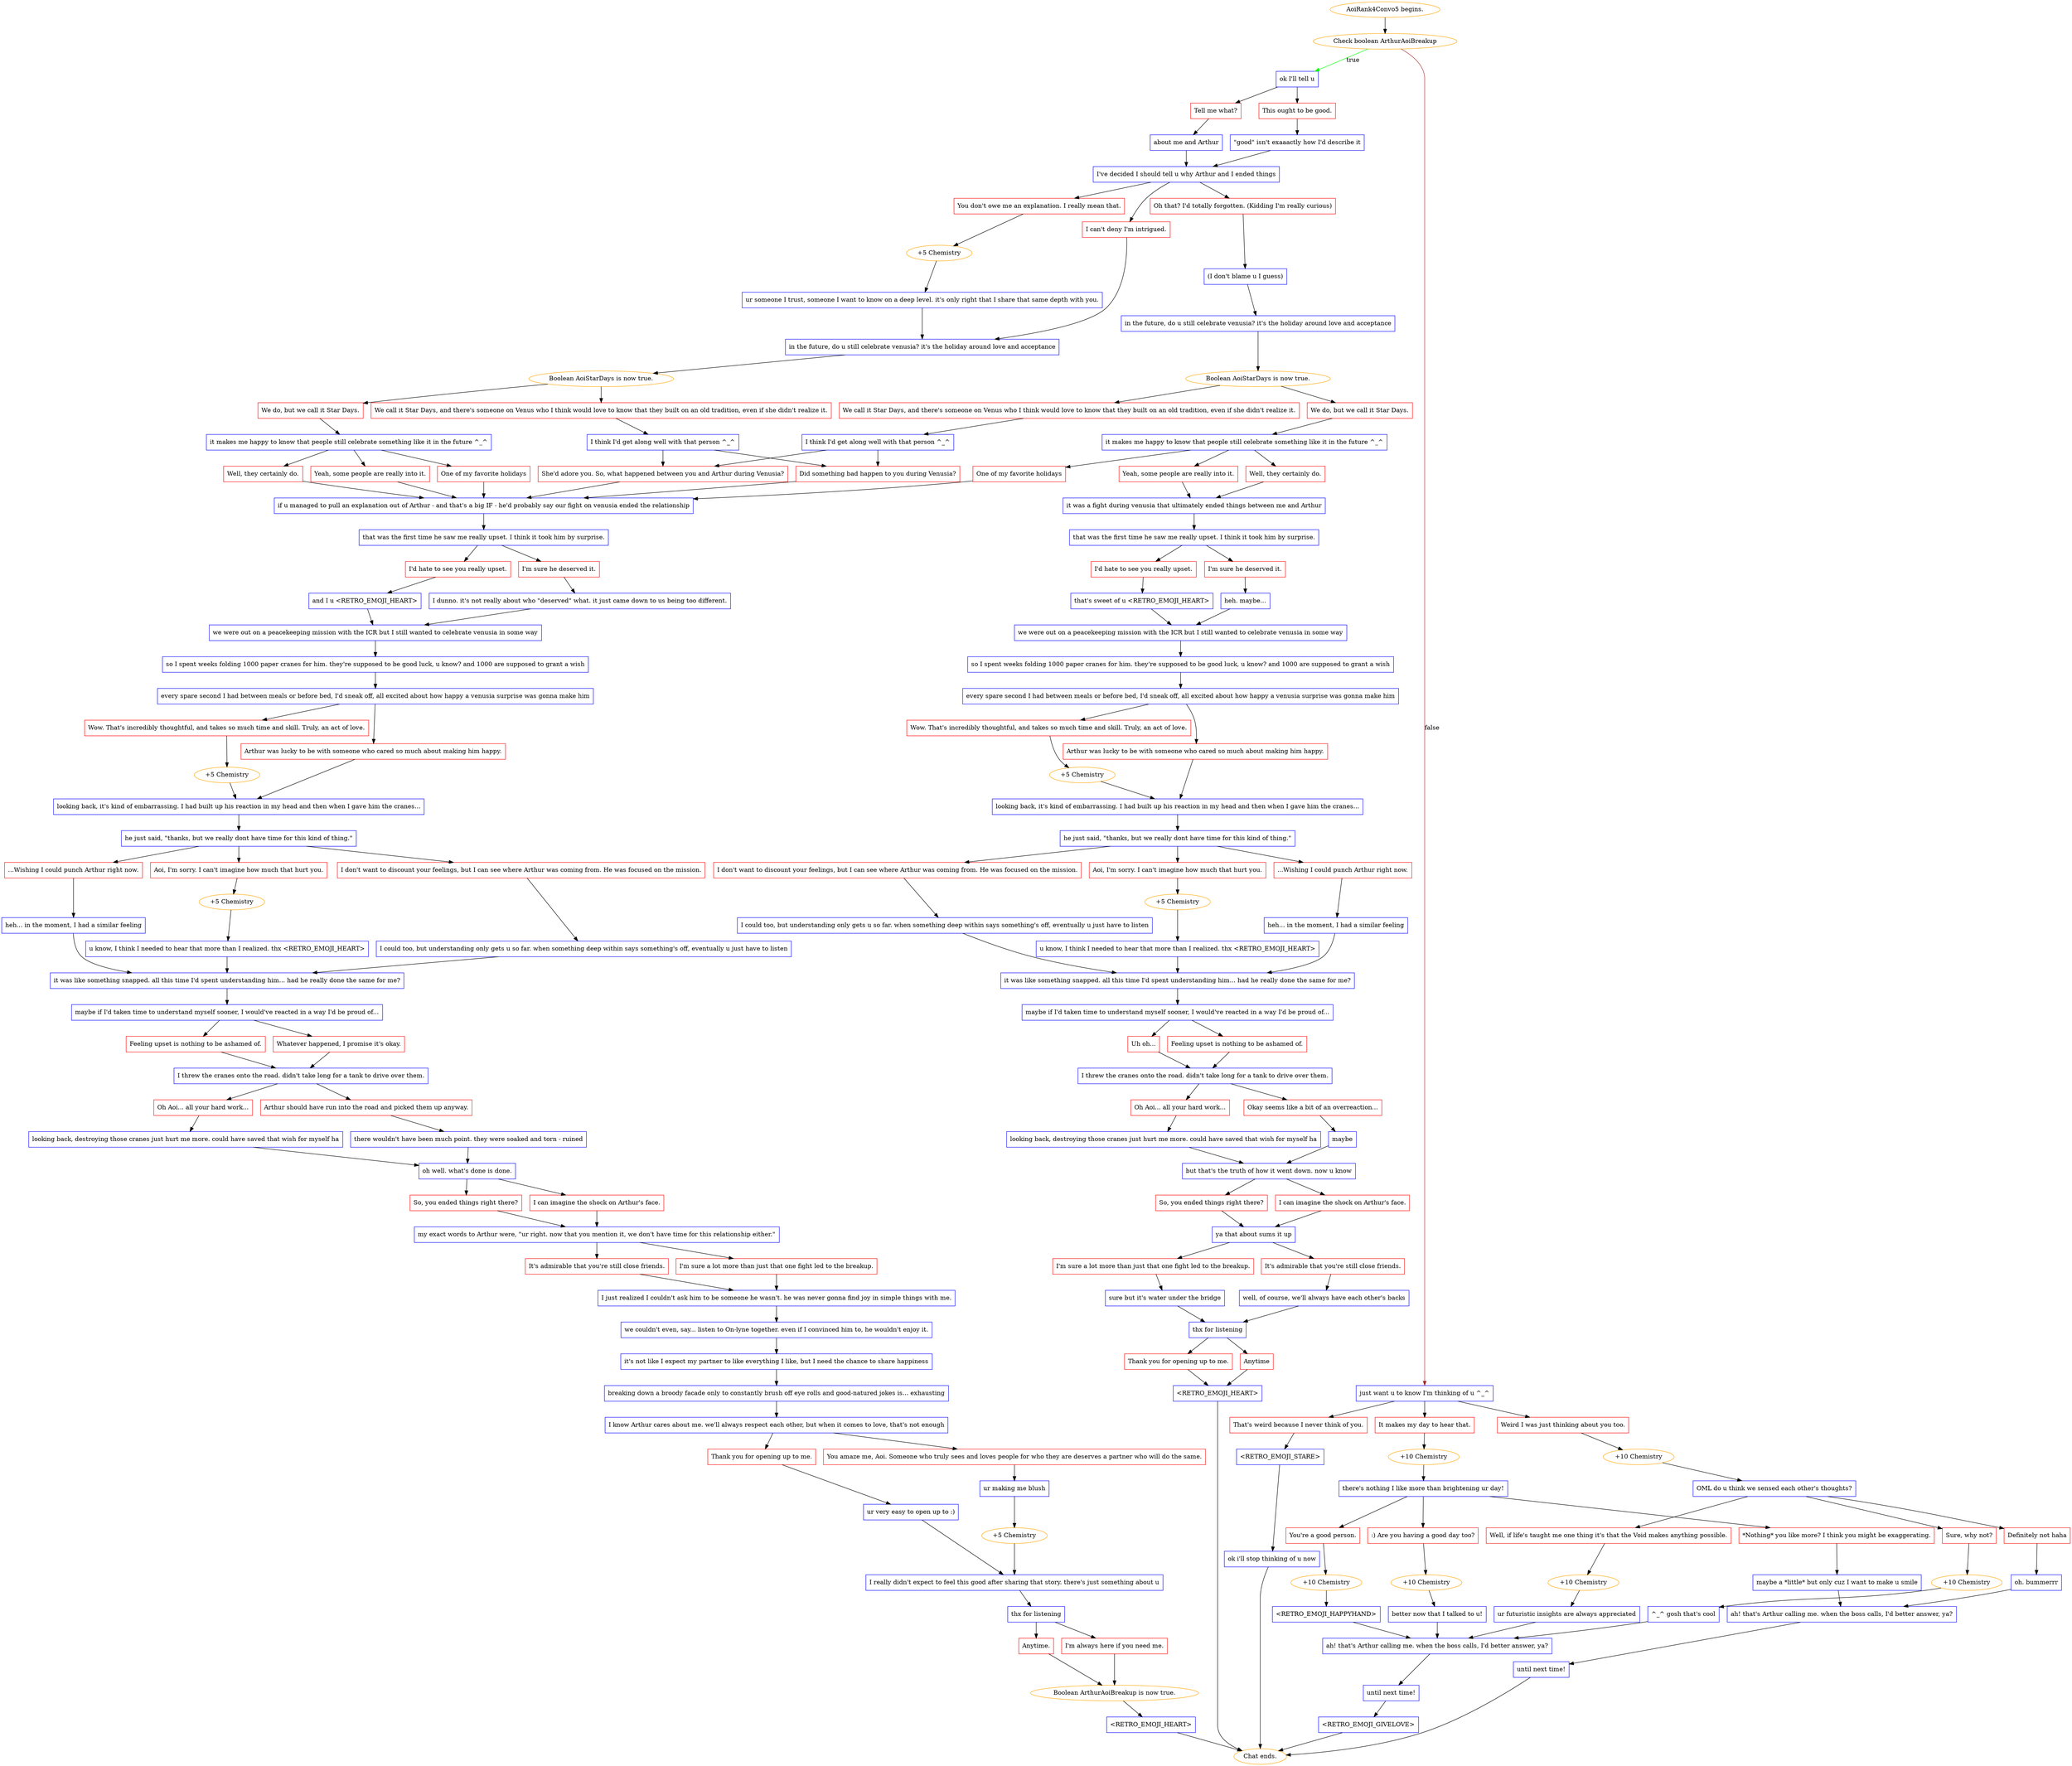 digraph {
	"AoiRank4Convo5 begins." [color=orange];
		"AoiRank4Convo5 begins." -> 2662;
	2662 [label="Check boolean ArthurAoiBreakup",color=orange];
		2662 -> 2663 [label=true,color=green];
		2662 -> 2791 [label=false,color=brown];
	2663 [label="ok I'll tell u",shape=box,color=blue];
		2663 -> 2665;
		2663 -> 2666;
	2791 [label="just want u to know I'm thinking of u ^_^",shape=box,color=blue];
		2791 -> 2794;
		2791 -> 2793;
		2791 -> 2792;
	2665 [label="Tell me what?",shape=box,color=red];
		2665 -> 2664;
	2666 [label="This ought to be good.",shape=box,color=red];
		2666 -> 2667;
	2794 [label="It makes my day to hear that.",shape=box,color=red];
		2794 -> 2801;
	2793 [label="Weird I was just thinking about you too.",shape=box,color=red];
		2793 -> 2798;
	2792 [label="That's weird because I never think of you.",shape=box,color=red];
		2792 -> 2795;
	2664 [label="about me and Arthur",shape=box,color=blue];
		2664 -> 2668;
	2667 [label="\"good\" isn't exaaactly how I'd describe it",shape=box,color=blue];
		2667 -> 2668;
	2801 [label="+10 Chemistry",color=orange];
		2801 -> 2800;
	2798 [label="+10 Chemistry",color=orange];
		2798 -> 2799;
	2795 [label="<RETRO_EMOJI_STARE>",shape=box,color=blue];
		2795 -> 2796;
	2668 [label="I've decided I should tell u why Arthur and I ended things",shape=box,color=blue];
		2668 -> 2669;
		2668 -> 2670;
		2668 -> 2674;
	2800 [label="there's nothing I like more than brightening ur day!",shape=box,color=blue];
		2800 -> 2812;
		2800 -> 2810;
		2800 -> 2817;
	2799 [label="OML do u think we sensed each other's thoughts?",shape=box,color=blue];
		2799 -> 2802;
		2799 -> 2803;
		2799 -> 2804;
	2796 [label="ok i'll stop thinking of u now",shape=box,color=blue];
		2796 -> "Chat ends.";
	2669 [label="You don't owe me an explanation. I really mean that.",shape=box,color=red];
		2669 -> 2671;
	2670 [label="I can't deny I'm intrigued.",shape=box,color=red];
		2670 -> 2673;
	2674 [label="Oh that? I'd totally forgotten. (Kidding I'm really curious)",shape=box,color=red];
		2674 -> 2675;
	2812 [label="You're a good person.",shape=box,color=red];
		2812 -> 2809;
	2810 [label=":) Are you having a good day too?",shape=box,color=red];
		2810 -> 2813;
	2817 [label="*Nothing* you like more? I think you might be exaggerating.",shape=box,color=red];
		2817 -> 2816;
	2802 [label="Definitely not haha",shape=box,color=red];
		2802 -> 2815;
	2803 [label="Well, if life's taught me one thing it's that the Void makes anything possible.",shape=box,color=red];
		2803 -> 2805;
	2804 [label="Sure, why not?",shape=box,color=red];
		2804 -> 2807;
	"Chat ends." [color=orange];
	2671 [label="+5 Chemistry",color=orange];
		2671 -> 2672;
	2673 [label="in the future, do u still celebrate venusia? it's the holiday around love and acceptance",shape=box,color=blue];
		2673 -> "/EE/Types/Engine/SetBooleanDialogueNode:AoiStarDays:2679:2680";
	2675 [label="(I don't blame u I guess)",shape=box,color=blue];
		2675 -> 2676;
	2809 [label="+10 Chemistry",color=orange];
		2809 -> 2811;
	2813 [label="+10 Chemistry",color=orange];
		2813 -> 2814;
	2816 [label="maybe a *little* but only cuz I want to make u smile",shape=box,color=blue];
		2816 -> 2824;
	2815 [label="oh. bummerrr",shape=box,color=blue];
		2815 -> 2824;
	2805 [label="+10 Chemistry",color=orange];
		2805 -> 2806;
	2807 [label="+10 Chemistry",color=orange];
		2807 -> 2808;
	2672 [label="ur someone I trust, someone I want to know on a deep level. it's only right that I share that same depth with you.",shape=box,color=blue];
		2672 -> 2673;
	"/EE/Types/Engine/SetBooleanDialogueNode:AoiStarDays:2679:2680" [label="Boolean AoiStarDays is now true.",color=orange];
		"/EE/Types/Engine/SetBooleanDialogueNode:AoiStarDays:2679:2680" -> 2679;
		"/EE/Types/Engine/SetBooleanDialogueNode:AoiStarDays:2679:2680" -> 2680;
	2676 [label="in the future, do u still celebrate venusia? it's the holiday around love and acceptance",shape=box,color=blue];
		2676 -> "/EE/Types/Engine/SetBooleanDialogueNode:AoiStarDays:2682:2681";
	2811 [label="<RETRO_EMOJI_HAPPYHAND>",shape=box,color=blue];
		2811 -> 2818;
	2814 [label="better now that I talked to u!",shape=box,color=blue];
		2814 -> 2818;
	2824 [label="ah! that's Arthur calling me. when the boss calls, I'd better answer, ya?",shape=box,color=blue];
		2824 -> 2822;
	2806 [label="ur futuristic insights are always appreciated",shape=box,color=blue];
		2806 -> 2818;
	2808 [label="^_^ gosh that's cool",shape=box,color=blue];
		2808 -> 2818;
	2679 [label="We do, but we call it Star Days.",shape=box,color=red];
		2679 -> 2683;
	2680 [label="We call it Star Days, and there's someone on Venus who I think would love to know that they built on an old tradition, even if she didn't realize it.",shape=box,color=red];
		2680 -> 2684;
	"/EE/Types/Engine/SetBooleanDialogueNode:AoiStarDays:2682:2681" [label="Boolean AoiStarDays is now true.",color=orange];
		"/EE/Types/Engine/SetBooleanDialogueNode:AoiStarDays:2682:2681" -> 2682;
		"/EE/Types/Engine/SetBooleanDialogueNode:AoiStarDays:2682:2681" -> 2681;
	2818 [label="ah! that's Arthur calling me. when the boss calls, I'd better answer, ya?",shape=box,color=blue];
		2818 -> 2819;
	2822 [label="until next time!",shape=box,color=blue];
		2822 -> "Chat ends.";
	2683 [label="it makes me happy to know that people still celebrate something like it in the future ^_^",shape=box,color=blue];
		2683 -> 2687;
		2683 -> 2688;
		2683 -> 2689;
	2684 [label="I think I'd get along well with that person ^_^",shape=box,color=blue];
		2684 -> 2690;
		2684 -> 2691;
	2682 [label="We do, but we call it Star Days.",shape=box,color=red];
		2682 -> 2686;
	2681 [label="We call it Star Days, and there's someone on Venus who I think would love to know that they built on an old tradition, even if she didn't realize it.",shape=box,color=red];
		2681 -> 2685;
	2819 [label="until next time!",shape=box,color=blue];
		2819 -> 2820;
	2687 [label="Well, they certainly do.",shape=box,color=red];
		2687 -> 2695;
	2688 [label="Yeah, some people are really into it.",shape=box,color=red];
		2688 -> 2695;
	2689 [label="One of my favorite holidays",shape=box,color=red];
		2689 -> 2695;
	2690 [label="She'd adore you. So, what happened between you and Arthur during Venusia?",shape=box,color=red];
		2690 -> 2695;
	2691 [label="Did something bad happen to you during Venusia?",shape=box,color=red];
		2691 -> 2695;
	2686 [label="it makes me happy to know that people still celebrate something like it in the future ^_^",shape=box,color=blue];
		2686 -> 2694;
		2686 -> 2693;
		2686 -> 2692;
	2685 [label="I think I'd get along well with that person ^_^",shape=box,color=blue];
		2685 -> 2690;
		2685 -> 2691;
	2820 [label="<RETRO_EMOJI_GIVELOVE>",shape=box,color=blue];
		2820 -> "Chat ends.";
	2695 [label="if u managed to pull an explanation out of Arthur - and that's a big IF - he'd probably say our fight on venusia ended the relationship",shape=box,color=blue];
		2695 -> 2697;
	2694 [label="One of my favorite holidays",shape=box,color=red];
		2694 -> 2695;
	2693 [label="Yeah, some people are really into it.",shape=box,color=red];
		2693 -> 2696;
	2692 [label="Well, they certainly do.",shape=box,color=red];
		2692 -> 2696;
	2697 [label="that was the first time he saw me really upset. I think it took him by surprise.",shape=box,color=blue];
		2697 -> 2699;
		2697 -> 2700;
	2696 [label="it was a fight during venusia that ultimately ended things between me and Arthur",shape=box,color=blue];
		2696 -> 2698;
	2699 [label="I'd hate to see you really upset.",shape=box,color=red];
		2699 -> 2708;
	2700 [label="I'm sure he deserved it.",shape=box,color=red];
		2700 -> 2707;
	2698 [label="that was the first time he saw me really upset. I think it took him by surprise.",shape=box,color=blue];
		2698 -> 2702;
		2698 -> 2701;
	2708 [label="and I u <RETRO_EMOJI_HEART>",shape=box,color=blue];
		2708 -> 2709;
	2707 [label="I dunno. it's not really about who \"deserved\" what. it just came down to us being too different.",shape=box,color=blue];
		2707 -> 2709;
	2702 [label="I'd hate to see you really upset.",shape=box,color=red];
		2702 -> 2704;
	2701 [label="I'm sure he deserved it.",shape=box,color=red];
		2701 -> 2703;
	2709 [label="we were out on a peacekeeping mission with the ICR but I still wanted to celebrate venusia in some way",shape=box,color=blue];
		2709 -> 2710;
	2704 [label="that's sweet of u <RETRO_EMOJI_HEART>",shape=box,color=blue];
		2704 -> 2705;
	2703 [label="heh. maybe...",shape=box,color=blue];
		2703 -> 2705;
	2710 [label="so I spent weeks folding 1000 paper cranes for him. they're supposed to be good luck, u know? and 1000 are supposed to grant a wish",shape=box,color=blue];
		2710 -> 2711;
	2705 [label="we were out on a peacekeeping mission with the ICR but I still wanted to celebrate venusia in some way",shape=box,color=blue];
		2705 -> 2706;
	2711 [label="every spare second I had between meals or before bed, I'd sneak off, all excited about how happy a venusia surprise was gonna make him",shape=box,color=blue];
		2711 -> 2712;
		2711 -> 2713;
	2706 [label="so I spent weeks folding 1000 paper cranes for him. they're supposed to be good luck, u know? and 1000 are supposed to grant a wish",shape=box,color=blue];
		2706 -> 2737;
	2712 [label="Wow. That's incredibly thoughtful, and takes so much time and skill. Truly, an act of love.",shape=box,color=red];
		2712 -> 2714;
	2713 [label="Arthur was lucky to be with someone who cared so much about making him happy.",shape=box,color=red];
		2713 -> 2715;
	2737 [label="every spare second I had between meals or before bed, I'd sneak off, all excited about how happy a venusia surprise was gonna make him",shape=box,color=blue];
		2737 -> 2725;
		2737 -> 2735;
	2714 [label="+5 Chemistry",color=orange];
		2714 -> 2715;
	2715 [label="looking back, it's kind of embarrassing. I had built up his reaction in my head and then when I gave him the cranes...",shape=box,color=blue];
		2715 -> 2716;
	2725 [label="Wow. That's incredibly thoughtful, and takes so much time and skill. Truly, an act of love.",shape=box,color=red];
		2725 -> 2726;
	2735 [label="Arthur was lucky to be with someone who cared so much about making him happy.",shape=box,color=red];
		2735 -> 2727;
	2716 [label="he just said, \"thanks, but we really dont have time for this kind of thing.\"",shape=box,color=blue];
		2716 -> 2719;
		2716 -> 2718;
		2716 -> 2717;
	2726 [label="+5 Chemistry",color=orange];
		2726 -> 2727;
	2727 [label="looking back, it's kind of embarrassing. I had built up his reaction in my head and then when I gave him the cranes...",shape=box,color=blue];
		2727 -> 2728;
	2719 [label="...Wishing I could punch Arthur right now.",shape=box,color=red];
		2719 -> 2722;
	2718 [label="Aoi, I'm sorry. I can't imagine how much that hurt you.",shape=box,color=red];
		2718 -> 2721;
	2717 [label="I don't want to discount your feelings, but I can see where Arthur was coming from. He was focused on the mission.",shape=box,color=red];
		2717 -> 2720;
	2728 [label="he just said, \"thanks, but we really dont have time for this kind of thing.\"",shape=box,color=blue];
		2728 -> 2738;
		2728 -> 2736;
		2728 -> 2731;
	2722 [label="heh... in the moment, I had a similar feeling",shape=box,color=blue];
		2722 -> 2724;
	2721 [label="+5 Chemistry",color=orange];
		2721 -> 2723;
	2720 [label="I could too, but understanding only gets u so far. when something deep within says something's off, eventually u just have to listen",shape=box,color=blue];
		2720 -> 2724;
	2738 [label="I don't want to discount your feelings, but I can see where Arthur was coming from. He was focused on the mission.",shape=box,color=red];
		2738 -> 2730;
	2736 [label="Aoi, I'm sorry. I can't imagine how much that hurt you.",shape=box,color=red];
		2736 -> 2734;
	2731 [label="...Wishing I could punch Arthur right now.",shape=box,color=red];
		2731 -> 2732;
	2724 [label="it was like something snapped. all this time I'd spent understanding him... had he really done the same for me?",shape=box,color=blue];
		2724 -> 2739;
	2723 [label="u know, I think I needed to hear that more than I realized. thx <RETRO_EMOJI_HEART>",shape=box,color=blue];
		2723 -> 2724;
	2730 [label="I could too, but understanding only gets u so far. when something deep within says something's off, eventually u just have to listen",shape=box,color=blue];
		2730 -> 2729;
	2734 [label="+5 Chemistry",color=orange];
		2734 -> 2733;
	2732 [label="heh... in the moment, I had a similar feeling",shape=box,color=blue];
		2732 -> 2729;
	2739 [label="maybe if I'd taken time to understand myself sooner, I would've reacted in a way I'd be proud of...",shape=box,color=blue];
		2739 -> 2740;
		2739 -> 2741;
	2729 [label="it was like something snapped. all this time I'd spent understanding him... had he really done the same for me?",shape=box,color=blue];
		2729 -> 2754;
	2733 [label="u know, I think I needed to hear that more than I realized. thx <RETRO_EMOJI_HEART>",shape=box,color=blue];
		2733 -> 2729;
	2740 [label="Feeling upset is nothing to be ashamed of.",shape=box,color=red];
		2740 -> 2742;
	2741 [label="Whatever happened, I promise it's okay.",shape=box,color=red];
		2741 -> 2742;
	2754 [label="maybe if I'd taken time to understand myself sooner, I would've reacted in a way I'd be proud of...",shape=box,color=blue];
		2754 -> 2756;
		2754 -> 2767;
	2742 [label="I threw the cranes onto the road. didn't take long for a tank to drive over them.",shape=box,color=blue];
		2742 -> 2744;
		2742 -> 2743;
	2756 [label="Uh oh...",shape=box,color=red];
		2756 -> 2766;
	2767 [label="Feeling upset is nothing to be ashamed of.",shape=box,color=red];
		2767 -> 2766;
	2744 [label="Oh Aoi... all your hard work...",shape=box,color=red];
		2744 -> 2745;
	2743 [label="Arthur should have run into the road and picked them up anyway.",shape=box,color=red];
		2743 -> 2746;
	2766 [label="I threw the cranes onto the road. didn't take long for a tank to drive over them.",shape=box,color=blue];
		2766 -> 2764;
		2766 -> 2765;
	2745 [label="looking back, destroying those cranes just hurt me more. could have saved that wish for myself ha",shape=box,color=blue];
		2745 -> 2747;
	2746 [label="there wouldn't have been much point. they were soaked and torn - ruined",shape=box,color=blue];
		2746 -> 2747;
	2764 [label="Oh Aoi... all your hard work...",shape=box,color=red];
		2764 -> 2763;
	2765 [label="Okay seems like a bit of an overreaction...",shape=box,color=red];
		2765 -> 2762;
	2747 [label="oh well. what's done is done.",shape=box,color=blue];
		2747 -> 2748;
		2747 -> 2749;
	2763 [label="looking back, destroying those cranes just hurt me more. could have saved that wish for myself ha",shape=box,color=blue];
		2763 -> 2761;
	2762 [label="maybe",shape=box,color=blue];
		2762 -> 2761;
	2748 [label="So, you ended things right there?",shape=box,color=red];
		2748 -> 2750;
	2749 [label="I can imagine the shock on Arthur's face.",shape=box,color=red];
		2749 -> 2750;
	2761 [label="but that's the truth of how it went down. now u know",shape=box,color=blue];
		2761 -> 2760;
		2761 -> 2759;
	2750 [label="my exact words to Arthur were, \"ur right. now that you mention it, we don't have time for this relationship either.\"",shape=box,color=blue];
		2750 -> 2751;
		2750 -> 2753;
	2760 [label="So, you ended things right there?",shape=box,color=red];
		2760 -> 2758;
	2759 [label="I can imagine the shock on Arthur's face.",shape=box,color=red];
		2759 -> 2758;
	2751 [label="It's admirable that you're still close friends.",shape=box,color=red];
		2751 -> 2752;
	2753 [label="I'm sure a lot more than just that one fight led to the breakup.",shape=box,color=red];
		2753 -> 2752;
	2758 [label="ya that about sums it up",shape=box,color=blue];
		2758 -> 2757;
		2758 -> 2755;
	2752 [label="I just realized I couldn't ask him to be someone he wasn't. he was never gonna find joy in simple things with me.",shape=box,color=blue];
		2752 -> 2770;
	2757 [label="It's admirable that you're still close friends.",shape=box,color=red];
		2757 -> 2769;
	2755 [label="I'm sure a lot more than just that one fight led to the breakup.",shape=box,color=red];
		2755 -> 2768;
	2770 [label="we couldn't even, say... listen to On-lyne together. even if I convinced him to, he wouldn't enjoy it.",shape=box,color=blue];
		2770 -> 2771;
	2769 [label="well, of course, we'll always have each other's backs",shape=box,color=blue];
		2769 -> 2772;
	2768 [label="sure but it's water under the bridge",shape=box,color=blue];
		2768 -> 2772;
	2771 [label="it's not like I expect my partner to like everything I like, but I need the chance to share happiness",shape=box,color=blue];
		2771 -> 2777;
	2772 [label="thx for listening",shape=box,color=blue];
		2772 -> 2773;
		2772 -> 2774;
	2777 [label="breaking down a broody facade only to constantly brush off eye rolls and good-natured jokes is... exhausting",shape=box,color=blue];
		2777 -> 2778;
	2773 [label="Anytime",shape=box,color=red];
		2773 -> 2775;
	2774 [label="Thank you for opening up to me.",shape=box,color=red];
		2774 -> 2775;
	2778 [label="I know Arthur cares about me. we'll always respect each other, but when it comes to love, that's not enough",shape=box,color=blue];
		2778 -> 2779;
		2778 -> 2780;
	2775 [label="<RETRO_EMOJI_HEART>",shape=box,color=blue];
		2775 -> "Chat ends.";
	2779 [label="Thank you for opening up to me.",shape=box,color=red];
		2779 -> 2781;
	2780 [label="You amaze me, Aoi. Someone who truly sees and loves people for who they are deserves a partner who will do the same.",shape=box,color=red];
		2780 -> 2782;
	2781 [label="ur very easy to open up to :)",shape=box,color=blue];
		2781 -> 2784;
	2782 [label="ur making me blush",shape=box,color=blue];
		2782 -> 2783;
	2784 [label="I really didn't expect to feel this good after sharing that story. there's just something about u",shape=box,color=blue];
		2784 -> 2785;
	2783 [label="+5 Chemistry",color=orange];
		2783 -> 2784;
	2785 [label="thx for listening",shape=box,color=blue];
		2785 -> 2786;
		2785 -> 2787;
	2786 [label="I'm always here if you need me.",shape=box,color=red];
		2786 -> "/EE/Types/Engine/SetBooleanDialogueNode:ArthurAoiBreakup:2789";
	2787 [label="Anytime.",shape=box,color=red];
		2787 -> "/EE/Types/Engine/SetBooleanDialogueNode:ArthurAoiBreakup:2789";
	"/EE/Types/Engine/SetBooleanDialogueNode:ArthurAoiBreakup:2789" [label="Boolean ArthurAoiBreakup is now true.",color=orange];
		"/EE/Types/Engine/SetBooleanDialogueNode:ArthurAoiBreakup:2789" -> 2789;
	2789 [label="<RETRO_EMOJI_HEART>",shape=box,color=blue];
		2789 -> "Chat ends.";
}